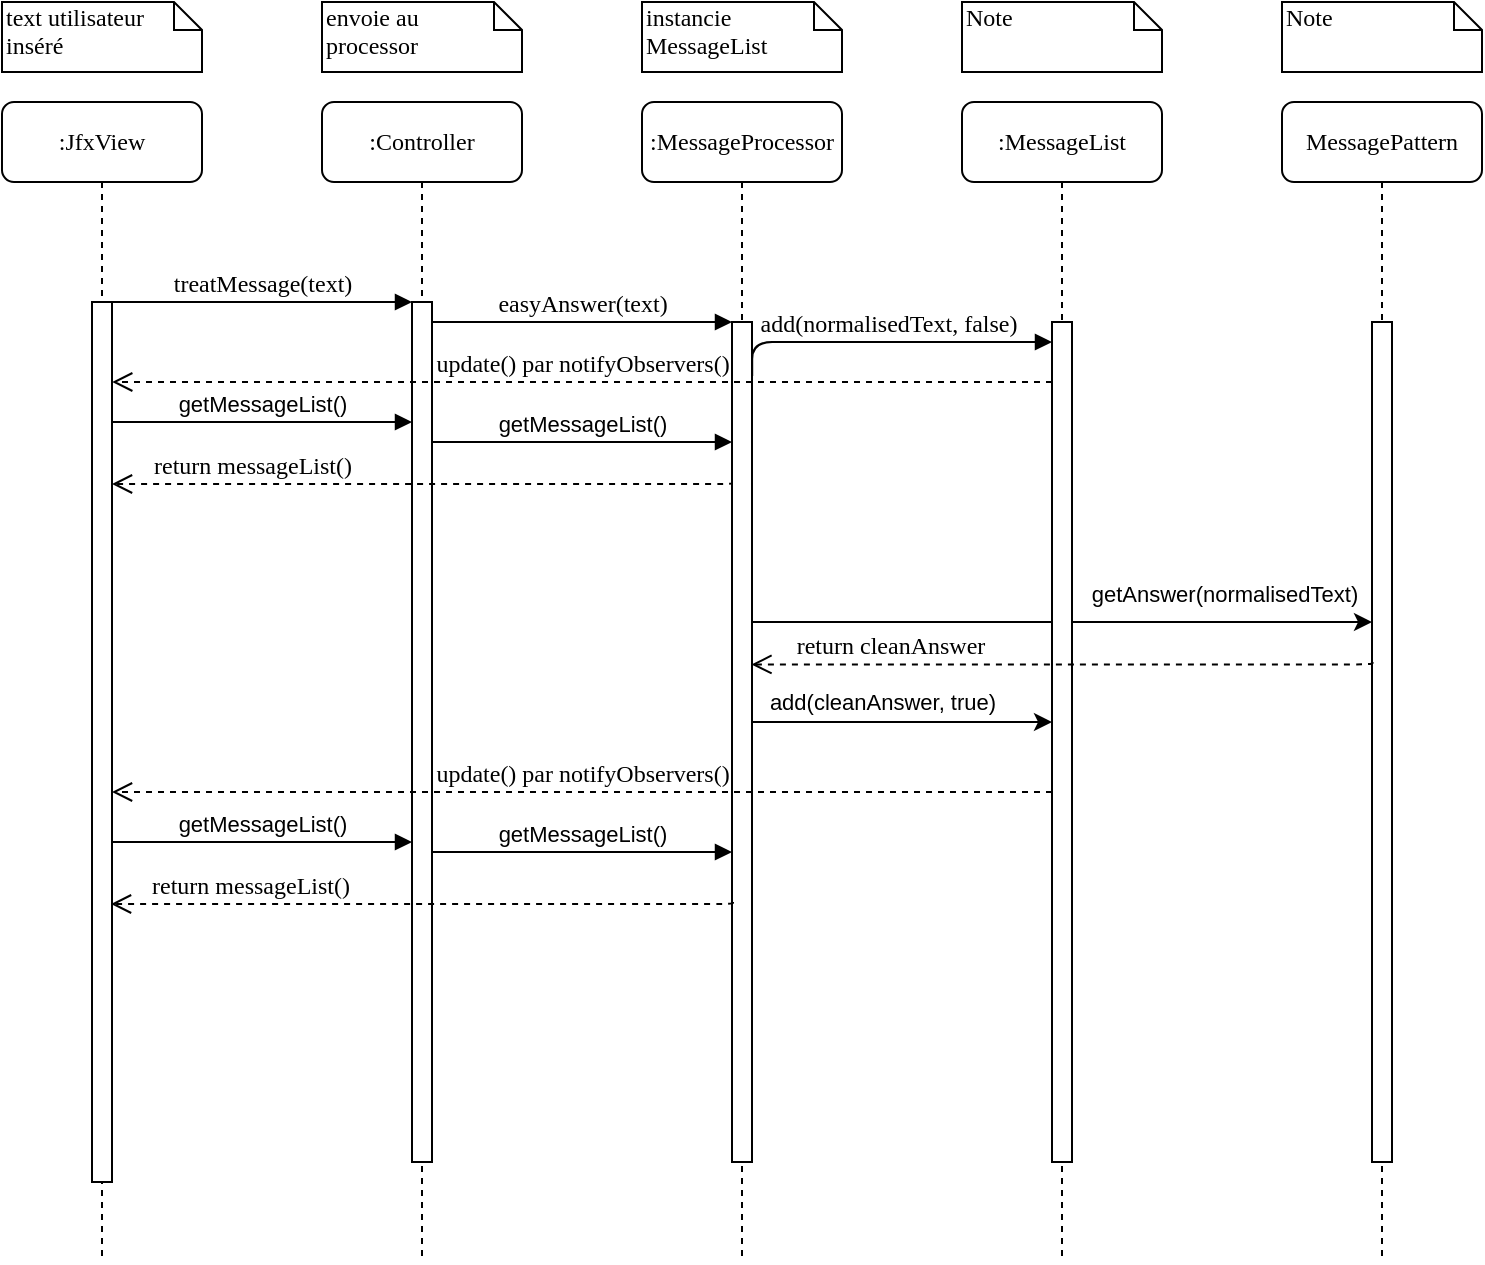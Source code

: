 <mxfile version="22.1.9" type="device">
  <diagram name="Page-1" id="13e1069c-82ec-6db2-03f1-153e76fe0fe0">
    <mxGraphModel dx="819" dy="451" grid="1" gridSize="10" guides="1" tooltips="1" connect="1" arrows="1" fold="1" page="1" pageScale="1" pageWidth="1100" pageHeight="850" background="none" math="0" shadow="0">
      <root>
        <mxCell id="0" />
        <mxCell id="1" parent="0" />
        <mxCell id="7baba1c4bc27f4b0-2" value=":Controller" style="shape=umlLifeline;perimeter=lifelinePerimeter;whiteSpace=wrap;html=1;container=1;collapsible=0;recursiveResize=0;outlineConnect=0;rounded=1;shadow=0;comic=0;labelBackgroundColor=none;strokeWidth=1;fontFamily=Verdana;fontSize=12;align=center;" parent="1" vertex="1">
          <mxGeometry x="250" y="80" width="100" height="580" as="geometry" />
        </mxCell>
        <mxCell id="7baba1c4bc27f4b0-10" value="" style="html=1;points=[];perimeter=orthogonalPerimeter;rounded=0;shadow=0;comic=0;labelBackgroundColor=none;strokeWidth=1;fontFamily=Verdana;fontSize=12;align=center;" parent="7baba1c4bc27f4b0-2" vertex="1">
          <mxGeometry x="45" y="100" width="10" height="430" as="geometry" />
        </mxCell>
        <mxCell id="Pw8hNpvF8RiswuWiIdnc-21" value="return messageList()" style="html=1;verticalAlign=bottom;endArrow=open;dashed=1;endSize=8;labelBackgroundColor=none;fontFamily=Verdana;fontSize=12;edgeStyle=elbowEdgeStyle;elbow=vertical;exitX=0.057;exitY=0.259;exitDx=0;exitDy=0;exitPerimeter=0;" parent="7baba1c4bc27f4b0-2" edge="1">
          <mxGeometry x="0.556" relative="1" as="geometry">
            <mxPoint x="-105" y="191" as="targetPoint" />
            <Array as="points">
              <mxPoint x="-10" y="191" />
              <mxPoint x="150" y="171" />
              <mxPoint x="180" y="171" />
            </Array>
            <mxPoint x="206" y="190" as="sourcePoint" />
            <mxPoint as="offset" />
          </mxGeometry>
        </mxCell>
        <mxCell id="G7stVDTcPOtAW7INqNOQ-8" value="getMessageList()" style="html=1;verticalAlign=bottom;endArrow=block;curved=0;rounded=0;edgeStyle=orthogonalEdgeStyle;" edge="1" parent="7baba1c4bc27f4b0-2">
          <mxGeometry width="80" relative="1" as="geometry">
            <mxPoint x="-105" y="370" as="sourcePoint" />
            <mxPoint x="45" y="370" as="targetPoint" />
            <Array as="points">
              <mxPoint x="10" y="370" />
              <mxPoint x="10" y="370" />
            </Array>
          </mxGeometry>
        </mxCell>
        <mxCell id="7baba1c4bc27f4b0-3" value=":MessageProcessor" style="shape=umlLifeline;perimeter=lifelinePerimeter;whiteSpace=wrap;html=1;container=1;collapsible=0;recursiveResize=0;outlineConnect=0;rounded=1;shadow=0;comic=0;labelBackgroundColor=none;strokeWidth=1;fontFamily=Verdana;fontSize=12;align=center;" parent="1" vertex="1">
          <mxGeometry x="410" y="80" width="100" height="580" as="geometry" />
        </mxCell>
        <mxCell id="7baba1c4bc27f4b0-13" value="" style="html=1;points=[];perimeter=orthogonalPerimeter;rounded=0;shadow=0;comic=0;labelBackgroundColor=none;strokeWidth=1;fontFamily=Verdana;fontSize=12;align=center;" parent="7baba1c4bc27f4b0-3" vertex="1">
          <mxGeometry x="45" y="110" width="10" height="420" as="geometry" />
        </mxCell>
        <mxCell id="7baba1c4bc27f4b0-21" value="&lt;div&gt;update() par notifyObservers()&lt;br&gt;&lt;/div&gt;" style="html=1;verticalAlign=bottom;endArrow=open;dashed=1;endSize=8;labelBackgroundColor=none;fontFamily=Verdana;fontSize=12;edgeStyle=elbowEdgeStyle;elbow=vertical;entryX=1.01;entryY=0.09;entryDx=0;entryDy=0;entryPerimeter=0;" parent="7baba1c4bc27f4b0-3" target="7baba1c4bc27f4b0-9" edge="1">
          <mxGeometry relative="1" as="geometry">
            <mxPoint x="75" y="140" as="targetPoint" />
            <Array as="points">
              <mxPoint x="150" y="140" />
              <mxPoint x="180" y="140" />
            </Array>
            <mxPoint x="205" y="140" as="sourcePoint" />
          </mxGeometry>
        </mxCell>
        <mxCell id="Pw8hNpvF8RiswuWiIdnc-18" value="getMessageList()" style="html=1;verticalAlign=bottom;endArrow=block;curved=0;rounded=0;edgeStyle=orthogonalEdgeStyle;" parent="7baba1c4bc27f4b0-3" edge="1">
          <mxGeometry width="80" relative="1" as="geometry">
            <mxPoint x="-105" y="170" as="sourcePoint" />
            <mxPoint x="45" y="170" as="targetPoint" />
            <Array as="points">
              <mxPoint x="10" y="170" />
              <mxPoint x="10" y="170" />
            </Array>
          </mxGeometry>
        </mxCell>
        <mxCell id="7baba1c4bc27f4b0-11" value="treatMessage(text)" style="html=1;verticalAlign=bottom;endArrow=block;entryX=0;entryY=0;labelBackgroundColor=none;fontFamily=Verdana;fontSize=12;edgeStyle=elbowEdgeStyle;elbow=vertical;" parent="7baba1c4bc27f4b0-3" source="7baba1c4bc27f4b0-9" target="7baba1c4bc27f4b0-10" edge="1">
          <mxGeometry relative="1" as="geometry">
            <mxPoint x="-190" y="110" as="sourcePoint" />
          </mxGeometry>
        </mxCell>
        <mxCell id="7baba1c4bc27f4b0-14" value="easyAnswer(text)" style="html=1;verticalAlign=bottom;endArrow=block;entryX=0;entryY=0;labelBackgroundColor=none;fontFamily=Verdana;fontSize=12;edgeStyle=elbowEdgeStyle;elbow=vertical;" parent="7baba1c4bc27f4b0-3" source="7baba1c4bc27f4b0-10" target="7baba1c4bc27f4b0-13" edge="1">
          <mxGeometry relative="1" as="geometry">
            <mxPoint x="-40" y="120" as="sourcePoint" />
          </mxGeometry>
        </mxCell>
        <mxCell id="7baba1c4bc27f4b0-17" value="add(normalisedText, false)" style="html=1;verticalAlign=bottom;endArrow=block;labelBackgroundColor=none;fontFamily=Verdana;fontSize=12;edgeStyle=elbowEdgeStyle;elbow=vertical;exitX=1.01;exitY=0.112;exitDx=0;exitDy=0;exitPerimeter=0;" parent="7baba1c4bc27f4b0-3" edge="1">
          <mxGeometry x="0.017" relative="1" as="geometry">
            <mxPoint x="55.1" y="137.04" as="sourcePoint" />
            <Array as="points">
              <mxPoint x="50" y="120" />
            </Array>
            <mxPoint x="205" y="120" as="targetPoint" />
            <mxPoint as="offset" />
          </mxGeometry>
        </mxCell>
        <mxCell id="7baba1c4bc27f4b0-4" value=":MessageList" style="shape=umlLifeline;perimeter=lifelinePerimeter;whiteSpace=wrap;html=1;container=1;collapsible=0;recursiveResize=0;outlineConnect=0;rounded=1;shadow=0;comic=0;labelBackgroundColor=none;strokeWidth=1;fontFamily=Verdana;fontSize=12;align=center;" parent="1" vertex="1">
          <mxGeometry x="570" y="80" width="100" height="580" as="geometry" />
        </mxCell>
        <mxCell id="Pw8hNpvF8RiswuWiIdnc-10" style="edgeStyle=orthogonalEdgeStyle;rounded=0;orthogonalLoop=1;jettySize=auto;html=1;" parent="7baba1c4bc27f4b0-4" edge="1">
          <mxGeometry relative="1" as="geometry">
            <mxPoint x="-105" y="260" as="sourcePoint" />
            <mxPoint x="205" y="260" as="targetPoint" />
            <Array as="points" />
          </mxGeometry>
        </mxCell>
        <mxCell id="Pw8hNpvF8RiswuWiIdnc-11" value="getAnswer(normalisedText)" style="edgeLabel;html=1;align=center;verticalAlign=middle;resizable=0;points=[];" parent="Pw8hNpvF8RiswuWiIdnc-10" vertex="1" connectable="0">
          <mxGeometry x="0.364" y="-1" relative="1" as="geometry">
            <mxPoint x="24" y="-15" as="offset" />
          </mxGeometry>
        </mxCell>
        <mxCell id="7baba1c4bc27f4b0-5" value="MessagePattern" style="shape=umlLifeline;perimeter=lifelinePerimeter;whiteSpace=wrap;html=1;container=1;collapsible=0;recursiveResize=0;outlineConnect=0;rounded=1;shadow=0;comic=0;labelBackgroundColor=none;strokeWidth=1;fontFamily=Verdana;fontSize=12;align=center;" parent="1" vertex="1">
          <mxGeometry x="730" y="80" width="100" height="580" as="geometry" />
        </mxCell>
        <mxCell id="7baba1c4bc27f4b0-8" value=":JfxView" style="shape=umlLifeline;perimeter=lifelinePerimeter;whiteSpace=wrap;html=1;container=1;collapsible=0;recursiveResize=0;outlineConnect=0;rounded=1;shadow=0;comic=0;labelBackgroundColor=none;strokeWidth=1;fontFamily=Verdana;fontSize=12;align=center;" parent="1" vertex="1">
          <mxGeometry x="90" y="80" width="100" height="580" as="geometry" />
        </mxCell>
        <mxCell id="7baba1c4bc27f4b0-9" value="" style="html=1;points=[];perimeter=orthogonalPerimeter;rounded=0;shadow=0;comic=0;labelBackgroundColor=none;strokeWidth=1;fontFamily=Verdana;fontSize=12;align=center;" parent="7baba1c4bc27f4b0-8" vertex="1">
          <mxGeometry x="45" y="100" width="10" height="440" as="geometry" />
        </mxCell>
        <mxCell id="Pw8hNpvF8RiswuWiIdnc-17" value="getMessageList()" style="html=1;verticalAlign=bottom;endArrow=block;curved=0;rounded=0;edgeStyle=orthogonalEdgeStyle;" parent="7baba1c4bc27f4b0-8" target="7baba1c4bc27f4b0-10" edge="1">
          <mxGeometry width="80" relative="1" as="geometry">
            <mxPoint x="55" y="160" as="sourcePoint" />
            <mxPoint x="135" y="160" as="targetPoint" />
            <Array as="points">
              <mxPoint x="170" y="160" />
              <mxPoint x="170" y="160" />
            </Array>
          </mxGeometry>
        </mxCell>
        <mxCell id="7baba1c4bc27f4b0-16" value="" style="html=1;points=[];perimeter=orthogonalPerimeter;rounded=0;shadow=0;comic=0;labelBackgroundColor=none;strokeWidth=1;fontFamily=Verdana;fontSize=12;align=center;" parent="1" vertex="1">
          <mxGeometry x="615" y="190" width="10" height="420" as="geometry" />
        </mxCell>
        <mxCell id="7baba1c4bc27f4b0-19" value="" style="html=1;points=[];perimeter=orthogonalPerimeter;rounded=0;shadow=0;comic=0;labelBackgroundColor=none;strokeWidth=1;fontFamily=Verdana;fontSize=12;align=center;" parent="1" vertex="1">
          <mxGeometry x="775" y="190" width="10" height="420" as="geometry" />
        </mxCell>
        <mxCell id="7baba1c4bc27f4b0-40" value="text utilisateur inséré" style="shape=note;whiteSpace=wrap;html=1;size=14;verticalAlign=top;align=left;spacingTop=-6;rounded=0;shadow=0;comic=0;labelBackgroundColor=none;strokeWidth=1;fontFamily=Verdana;fontSize=12" parent="1" vertex="1">
          <mxGeometry x="90" y="30" width="100" height="35" as="geometry" />
        </mxCell>
        <mxCell id="7baba1c4bc27f4b0-41" value="&lt;div&gt;envoie au&amp;nbsp;&lt;/div&gt;&lt;div&gt;processor&lt;/div&gt;" style="shape=note;whiteSpace=wrap;html=1;size=14;verticalAlign=top;align=left;spacingTop=-6;rounded=0;shadow=0;comic=0;labelBackgroundColor=none;strokeWidth=1;fontFamily=Verdana;fontSize=12" parent="1" vertex="1">
          <mxGeometry x="250" y="30" width="100" height="35" as="geometry" />
        </mxCell>
        <mxCell id="7baba1c4bc27f4b0-42" value="&lt;div&gt;instancie&lt;/div&gt;&lt;div&gt;MessageList&lt;br&gt;&lt;/div&gt;" style="shape=note;whiteSpace=wrap;html=1;size=14;verticalAlign=top;align=left;spacingTop=-6;rounded=0;shadow=0;comic=0;labelBackgroundColor=none;strokeWidth=1;fontFamily=Verdana;fontSize=12" parent="1" vertex="1">
          <mxGeometry x="410" y="30" width="100" height="35" as="geometry" />
        </mxCell>
        <mxCell id="7baba1c4bc27f4b0-43" value="Note" style="shape=note;whiteSpace=wrap;html=1;size=14;verticalAlign=top;align=left;spacingTop=-6;rounded=0;shadow=0;comic=0;labelBackgroundColor=none;strokeWidth=1;fontFamily=Verdana;fontSize=12" parent="1" vertex="1">
          <mxGeometry x="570" y="30" width="100" height="35" as="geometry" />
        </mxCell>
        <mxCell id="7baba1c4bc27f4b0-44" value="Note" style="shape=note;whiteSpace=wrap;html=1;size=14;verticalAlign=top;align=left;spacingTop=-6;rounded=0;shadow=0;comic=0;labelBackgroundColor=none;strokeWidth=1;fontFamily=Verdana;fontSize=12" parent="1" vertex="1">
          <mxGeometry x="730" y="30" width="100" height="35" as="geometry" />
        </mxCell>
        <mxCell id="Pw8hNpvF8RiswuWiIdnc-14" style="edgeStyle=orthogonalEdgeStyle;rounded=0;orthogonalLoop=1;jettySize=auto;html=1;" parent="1" edge="1">
          <mxGeometry relative="1" as="geometry">
            <mxPoint x="465" y="390.0" as="sourcePoint" />
            <mxPoint x="615" y="390.0" as="targetPoint" />
            <Array as="points">
              <mxPoint x="500" y="390" />
              <mxPoint x="500" y="390" />
            </Array>
          </mxGeometry>
        </mxCell>
        <mxCell id="Pw8hNpvF8RiswuWiIdnc-15" value="add(cleanAnswer, true)" style="edgeLabel;html=1;align=center;verticalAlign=middle;resizable=0;points=[];" parent="Pw8hNpvF8RiswuWiIdnc-14" vertex="1" connectable="0">
          <mxGeometry x="-0.16" y="2" relative="1" as="geometry">
            <mxPoint x="2" y="-8" as="offset" />
          </mxGeometry>
        </mxCell>
        <mxCell id="Pw8hNpvF8RiswuWiIdnc-12" value="return cleanAnswer" style="html=1;verticalAlign=bottom;endArrow=open;dashed=1;endSize=8;labelBackgroundColor=none;fontFamily=Verdana;fontSize=12;edgeStyle=elbowEdgeStyle;elbow=vertical;exitX=0.057;exitY=0.259;exitDx=0;exitDy=0;exitPerimeter=0;" parent="1" edge="1">
          <mxGeometry x="0.556" relative="1" as="geometry">
            <mxPoint x="464.71" y="361.22" as="targetPoint" />
            <Array as="points">
              <mxPoint x="559.71" y="361.22" />
              <mxPoint x="719.71" y="341.22" />
              <mxPoint x="749.71" y="341.22" />
            </Array>
            <mxPoint x="775.28" y="360.0" as="sourcePoint" />
            <mxPoint as="offset" />
          </mxGeometry>
        </mxCell>
        <mxCell id="G7stVDTcPOtAW7INqNOQ-4" value="&lt;div&gt;update() par notifyObservers()&lt;br&gt;&lt;/div&gt;" style="html=1;verticalAlign=bottom;endArrow=open;dashed=1;endSize=8;labelBackgroundColor=none;fontFamily=Verdana;fontSize=12;edgeStyle=elbowEdgeStyle;elbow=vertical;entryX=1.01;entryY=0.09;entryDx=0;entryDy=0;entryPerimeter=0;" edge="1" parent="1">
          <mxGeometry relative="1" as="geometry">
            <mxPoint x="145" y="425" as="targetPoint" />
            <Array as="points">
              <mxPoint x="560" y="425" />
              <mxPoint x="590" y="425" />
            </Array>
            <mxPoint x="615" y="425" as="sourcePoint" />
          </mxGeometry>
        </mxCell>
        <mxCell id="G7stVDTcPOtAW7INqNOQ-5" value="getMessageList()" style="html=1;verticalAlign=bottom;endArrow=block;curved=0;rounded=0;edgeStyle=orthogonalEdgeStyle;" edge="1" parent="1">
          <mxGeometry width="80" relative="1" as="geometry">
            <mxPoint x="305" y="455" as="sourcePoint" />
            <mxPoint x="455" y="455" as="targetPoint" />
            <Array as="points">
              <mxPoint x="420" y="455" />
              <mxPoint x="420" y="455" />
            </Array>
          </mxGeometry>
        </mxCell>
        <mxCell id="G7stVDTcPOtAW7INqNOQ-7" value="return messageList()" style="html=1;verticalAlign=bottom;endArrow=open;dashed=1;endSize=8;labelBackgroundColor=none;fontFamily=Verdana;fontSize=12;edgeStyle=elbowEdgeStyle;elbow=vertical;exitX=0.057;exitY=0.259;exitDx=0;exitDy=0;exitPerimeter=0;" edge="1" parent="1">
          <mxGeometry x="0.556" relative="1" as="geometry">
            <mxPoint x="144.5" y="481" as="targetPoint" />
            <Array as="points">
              <mxPoint x="239.5" y="481" />
              <mxPoint x="399.5" y="461" />
              <mxPoint x="429.5" y="461" />
            </Array>
            <mxPoint x="455.5" y="480" as="sourcePoint" />
            <mxPoint as="offset" />
          </mxGeometry>
        </mxCell>
      </root>
    </mxGraphModel>
  </diagram>
</mxfile>
